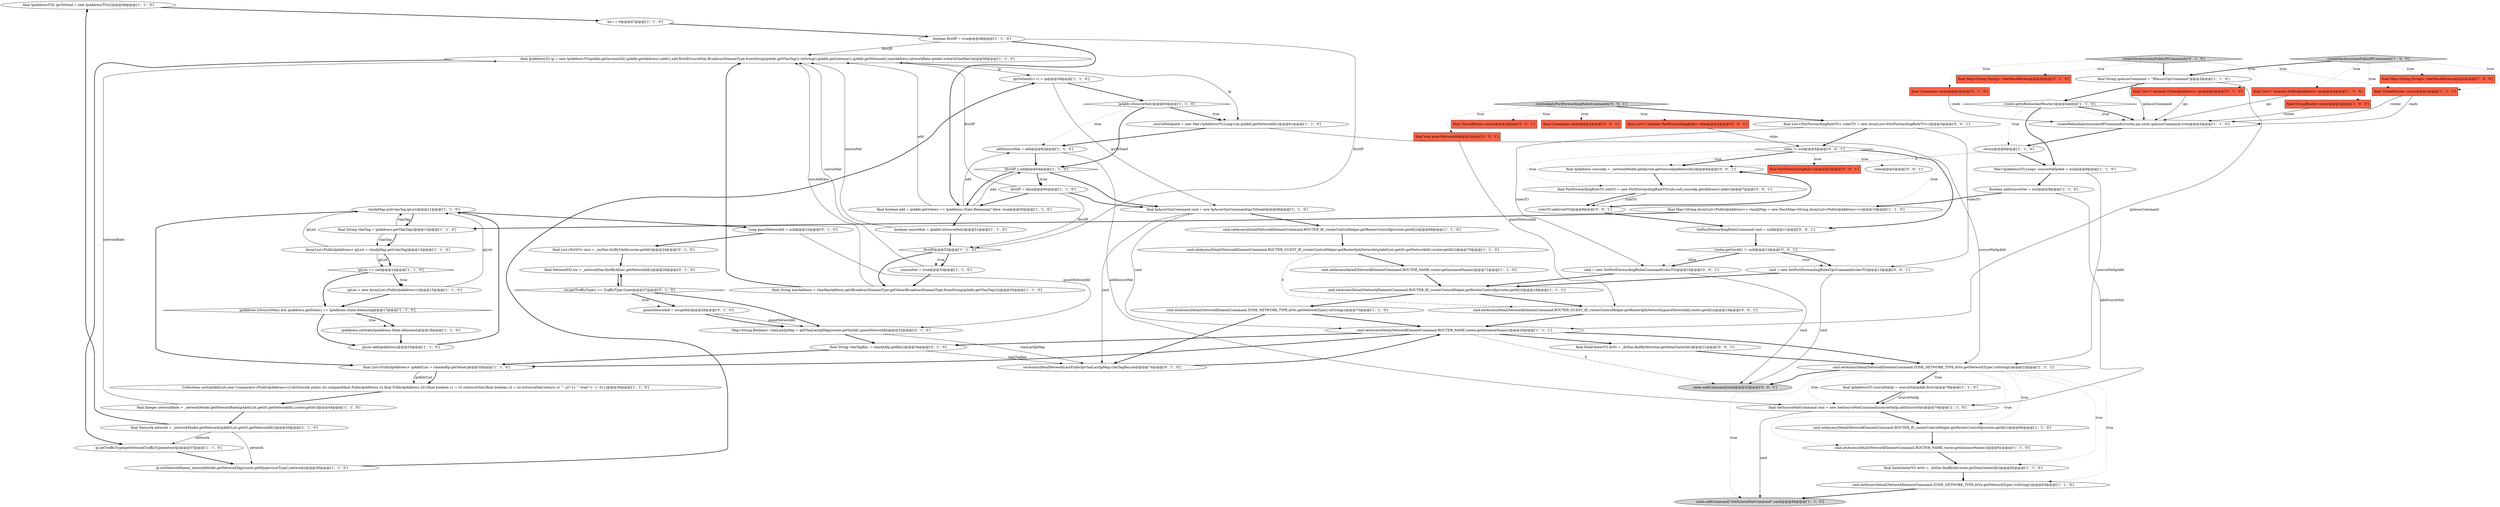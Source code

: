 digraph {
36 [style = filled, label = "final IpAddressTO(( ipsToSend = new IpAddressTO((((@@@46@@@['1', '1', '0']", fillcolor = white, shape = ellipse image = "AAA0AAABBB1BBB"];
69 [style = filled, label = "final List<? extends PortForwardingRule> rules@@@2@@@['0', '0', '1']", fillcolor = tomato, shape = box image = "AAA0AAABBB3BBB"];
33 [style = filled, label = "return@@@6@@@['1', '1', '0']", fillcolor = white, shape = ellipse image = "AAA0AAABBB1BBB"];
46 [style = filled, label = "ipList = new ArrayList<PublicIpAddress>()@@@15@@@['1', '1', '0']", fillcolor = white, shape = ellipse image = "AAA0AAABBB1BBB"];
6 [style = filled, label = "ipsToSend(i++( = ip@@@59@@@['1', '1', '0']", fillcolor = white, shape = ellipse image = "AAA0AAABBB1BBB"];
31 [style = filled, label = "cmd.setAccessDetail(NetworkElementCommand.ROUTER_IP,_routerControlHelper.getRouterControlIp(router.getId()))@@@80@@@['1', '1', '0']", fillcolor = white, shape = ellipse image = "AAA0AAABBB1BBB"];
39 [style = filled, label = "final IpAssocVpcCommand cmd = new IpAssocVpcCommand(ipsToSend)@@@68@@@['1', '1', '0']", fillcolor = white, shape = ellipse image = "AAA0AAABBB1BBB"];
62 [style = filled, label = "final NetworkVO nw = _networkDao.findById(nic.getNetworkId())@@@26@@@['0', '1', '0']", fillcolor = white, shape = ellipse image = "AAA1AAABBB2BBB"];
22 [style = filled, label = "final VirtualRouter router@@@2@@@['1', '1', '0']", fillcolor = tomato, shape = box image = "AAA0AAABBB1BBB"];
16 [style = filled, label = "ipAddress.isSourceNat() && ipAddress.getState() == IpAddress.State.Releasing@@@17@@@['1', '1', '0']", fillcolor = white, shape = diamond image = "AAA0AAABBB1BBB"];
35 [style = filled, label = "final String vlanTag = ipAddress.getVlanTag()@@@12@@@['1', '1', '0']", fillcolor = white, shape = ellipse image = "AAA0AAABBB1BBB"];
75 [style = filled, label = "cmds.addCommand(cmd)@@@23@@@['0', '0', '1']", fillcolor = lightgray, shape = ellipse image = "AAA0AAABBB3BBB"];
57 [style = filled, label = "Long guestNetworkId = null@@@23@@@['0', '1', '0']", fillcolor = white, shape = ellipse image = "AAA1AAABBB2BBB"];
50 [style = filled, label = "createVpcAssociatePublicIPCommands['1', '0', '0']", fillcolor = lightgray, shape = diamond image = "AAA0AAABBB1BBB"];
45 [style = filled, label = "sourceNat = true@@@53@@@['1', '1', '0']", fillcolor = white, shape = ellipse image = "AAA0AAABBB1BBB"];
48 [style = filled, label = "boolean sourceNat = ipAddr.isSourceNat()@@@51@@@['1', '1', '0']", fillcolor = white, shape = ellipse image = "AAA0AAABBB1BBB"];
32 [style = filled, label = "final List<PublicIpAddress> ipAddrList = vlanAndIp.getValue()@@@35@@@['1', '1', '0']", fillcolor = white, shape = ellipse image = "AAA0AAABBB1BBB"];
28 [style = filled, label = "ip.setNetworkName(_networkModel.getNetworkTag(router.getHypervisorType(),network))@@@58@@@['1', '1', '0']", fillcolor = white, shape = ellipse image = "AAA0AAABBB1BBB"];
81 [style = filled, label = "cmd = new SetPortForwardingRulesVpcCommand(rulesTO)@@@13@@@['0', '0', '1']", fillcolor = white, shape = ellipse image = "AAA0AAABBB3BBB"];
84 [style = filled, label = "router.getVpcId() != null@@@12@@@['0', '0', '1']", fillcolor = white, shape = diamond image = "AAA0AAABBB3BBB"];
11 [style = filled, label = "cmds.addCommand(\"SetSourceNatCommand\",cmd)@@@84@@@['1', '1', '0']", fillcolor = lightgray, shape = ellipse image = "AAA0AAABBB1BBB"];
29 [style = filled, label = "final String macAddress = vlanMacAddress.get(BroadcastDomainType.getValue(BroadcastDomainType.fromString(ipAddr.getVlanTag())))@@@55@@@['1', '1', '0']", fillcolor = white, shape = ellipse image = "AAA0AAABBB1BBB"];
74 [style = filled, label = "rules@@@5@@@['0', '0', '1']", fillcolor = white, shape = ellipse image = "AAA0AAABBB3BBB"];
13 [style = filled, label = "cmd.setAccessDetail(NetworkElementCommand.ROUTER_NAME,router.getInstanceName())@@@20@@@['1', '1', '1']", fillcolor = white, shape = ellipse image = "AAA0AAABBB1BBB"];
37 [style = filled, label = "final IpAddressTO ip = new IpAddressTO(ipAddr.getAccountId(),ipAddr.getAddress().addr(),add,firstIP,sourceNat,BroadcastDomainType.fromString(ipAddr.getVlanTag()).toString(),ipAddr.getGateway(),ipAddr.getNetmask(),macAddress,networkRate,ipAddr.isOneToOneNat())@@@56@@@['1', '1', '0']", fillcolor = white, shape = ellipse image = "AAA0AAABBB1BBB"];
43 [style = filled, label = "int i = 0@@@47@@@['1', '1', '0']", fillcolor = white, shape = ellipse image = "AAA0AAABBB1BBB"];
10 [style = filled, label = "cmd.setAccessDetail(NetworkElementCommand.ZONE_NETWORK_TYPE,dcVo.getNetworkType().toString())@@@73@@@['1', '1', '0']", fillcolor = white, shape = ellipse image = "AAA0AAABBB1BBB"];
85 [style = filled, label = "rulesTO.add(ruleTO)@@@8@@@['0', '0', '1']", fillcolor = white, shape = ellipse image = "AAA0AAABBB3BBB"];
59 [style = filled, label = "Map<String,Boolean> vlanLastIpMap = getVlanLastIpMap(router.getVpcId(),guestNetworkId)@@@32@@@['0', '1', '0']", fillcolor = white, shape = ellipse image = "AAA1AAABBB2BBB"];
25 [style = filled, label = "ArrayList<PublicIpAddress> ipList = vlanIpMap.get(vlanTag)@@@13@@@['1', '1', '0']", fillcolor = white, shape = ellipse image = "AAA0AAABBB1BBB"];
82 [style = filled, label = "rules != null@@@4@@@['0', '0', '1']", fillcolor = white, shape = diamond image = "AAA0AAABBB3BBB"];
56 [style = filled, label = "final List<NicVO> nics = _nicDao.listByVmId(router.getId())@@@24@@@['0', '1', '0']", fillcolor = white, shape = ellipse image = "AAA1AAABBB2BBB"];
12 [style = filled, label = "final List<? extends PublicIpAddress> ips@@@2@@@['1', '0', '0']", fillcolor = tomato, shape = box image = "AAA0AAABBB1BBB"];
15 [style = filled, label = "final Map<String,String> vlanMacAddress@@@2@@@['1', '0', '0']", fillcolor = tomato, shape = box image = "AAA0AAABBB1BBB"];
17 [style = filled, label = "final DataCenterVO dcVo = _dcDao.findById(router.getDataCenterId())@@@82@@@['1', '1', '0']", fillcolor = white, shape = ellipse image = "AAA0AAABBB1BBB"];
86 [style = filled, label = "cmd.setAccessDetail(NetworkElementCommand.ROUTER_GUEST_IP,_routerControlHelper.getRouterIpInNetwork(guestNetworkId,router.getId()))@@@19@@@['0', '0', '1']", fillcolor = white, shape = ellipse image = "AAA0AAABBB3BBB"];
55 [style = filled, label = "cmd.setAccessDetail(NetworkElementCommand.ROUTER_NAME,router.getInstanceName())@@@81@@@['1', '1', '0']", fillcolor = white, shape = ellipse image = "AAA0AAABBB1BBB"];
1 [style = filled, label = "Collections.sort(ipAddrList,new Comparator<PublicIpAddress>(){@Override public int compare(final PublicIpAddress o1,final PublicIpAddress o2){final boolean s1 = o1.isSourceNat()final boolean s2 = o2.isSourceNat()return s1 ^ s2? s1 ^ true? 1: -1: 0}})@@@36@@@['1', '1', '0']", fillcolor = white, shape = ellipse image = "AAA0AAABBB1BBB"];
80 [style = filled, label = "final List<PortForwardingRuleTO> rulesTO = new ArrayList<PortForwardingRuleTO>()@@@3@@@['0', '0', '1']", fillcolor = white, shape = ellipse image = "AAA0AAABBB3BBB"];
19 [style = filled, label = "ip.setTrafficType(getNetworkTrafficType(network))@@@57@@@['1', '1', '0']", fillcolor = white, shape = ellipse image = "AAA0AAABBB1BBB"];
40 [style = filled, label = "cmd.setAccessDetail(NetworkElementCommand.ROUTER_IP,_routerControlHelper.getRouterControlIp(router.getId()))@@@69@@@['1', '1', '0']", fillcolor = white, shape = ellipse image = "AAA0AAABBB1BBB"];
83 [style = filled, label = "createApplyPortForwardingRulesCommands['0', '0', '1']", fillcolor = lightgray, shape = diamond image = "AAA0AAABBB3BBB"];
54 [style = filled, label = "final String ipAssocCommand = \"IPAssocVpcCommand\"@@@3@@@['1', '1', '0']", fillcolor = white, shape = ellipse image = "AAA0AAABBB1BBB"];
58 [style = filled, label = "final String vlanTagKey = vlanAndIp.getKey()@@@34@@@['0', '1', '0']", fillcolor = white, shape = ellipse image = "AAA1AAABBB2BBB"];
18 [style = filled, label = "final Network network = _networkModel.getNetwork(ipAddrList.get(0).getNetworkId())@@@45@@@['1', '1', '0']", fillcolor = white, shape = ellipse image = "AAA0AAABBB1BBB"];
78 [style = filled, label = "final VirtualRouter router@@@2@@@['0', '0', '1']", fillcolor = tomato, shape = box image = "AAA0AAABBB3BBB"];
79 [style = filled, label = "final DataCenterVO dcVo = _dcDao.findById(router.getDataCenterId())@@@21@@@['0', '0', '1']", fillcolor = white, shape = ellipse image = "AAA0AAABBB3BBB"];
73 [style = filled, label = "final Commands cmds@@@2@@@['0', '0', '1']", fillcolor = tomato, shape = box image = "AAA0AAABBB3BBB"];
38 [style = filled, label = "Pair<IpAddressTO,Long> sourceNatIpAdd = null@@@8@@@['1', '1', '0']", fillcolor = white, shape = ellipse image = "AAA0AAABBB1BBB"];
64 [style = filled, label = "final Map<String,String> vlanMacAddress@@@2@@@['0', '1', '0']", fillcolor = tomato, shape = box image = "AAA0AAABBB2BBB"];
21 [style = filled, label = "ipAddress.setState(IpAddress.State.Allocated)@@@18@@@['1', '1', '0']", fillcolor = white, shape = ellipse image = "AAA0AAABBB1BBB"];
63 [style = filled, label = "final Commands cmds@@@2@@@['0', '1', '0']", fillcolor = tomato, shape = box image = "AAA0AAABBB2BBB"];
51 [style = filled, label = "final Integer networkRate = _networkModel.getNetworkRate(ipAddrList.get(0).getNetworkId(),router.getId())@@@44@@@['1', '1', '0']", fillcolor = white, shape = ellipse image = "AAA0AAABBB1BBB"];
47 [style = filled, label = "final SetSourceNatCommand cmd = new SetSourceNatCommand(sourceNatIp,addSourceNat)@@@79@@@['1', '1', '0']", fillcolor = white, shape = ellipse image = "AAA0AAABBB1BBB"];
2 [style = filled, label = "ipAddr.isSourceNat()@@@60@@@['1', '1', '0']", fillcolor = white, shape = diamond image = "AAA0AAABBB1BBB"];
53 [style = filled, label = "sourceNatIpAdd = new Pair<IpAddressTO,Long>(ip,ipAddr.getNetworkId())@@@61@@@['1', '1', '0']", fillcolor = white, shape = ellipse image = "AAA0AAABBB1BBB"];
5 [style = filled, label = "final boolean add = ipAddr.getState() == IpAddress.State.Releasing? false: true@@@50@@@['1', '1', '0']", fillcolor = white, shape = ellipse image = "AAA0AAABBB1BBB"];
70 [style = filled, label = "final IpAddress sourceIp = _networkModel.getIp(rule.getSourceIpAddressId())@@@6@@@['0', '0', '1']", fillcolor = white, shape = ellipse image = "AAA0AAABBB3BBB"];
30 [style = filled, label = "cmd.setAccessDetail(NetworkElementCommand.ROUTER_NAME,router.getInstanceName())@@@71@@@['1', '1', '0']", fillcolor = white, shape = ellipse image = "AAA0AAABBB1BBB"];
3 [style = filled, label = "final Map<String,ArrayList<PublicIpAddress>> vlanIpMap = new HashMap<String,ArrayList<PublicIpAddress>>()@@@10@@@['1', '1', '0']", fillcolor = white, shape = ellipse image = "AAA0AAABBB1BBB"];
44 [style = filled, label = "boolean firstIP = true@@@48@@@['1', '1', '0']", fillcolor = white, shape = ellipse image = "AAA0AAABBB1BBB"];
41 [style = filled, label = "ipList == null@@@14@@@['1', '1', '0']", fillcolor = white, shape = diamond image = "AAA0AAABBB1BBB"];
34 [style = filled, label = "cmd.setAccessDetail(NetworkElementCommand.ROUTER_IP,_routerControlHelper.getRouterControlIp(router.getId()))@@@18@@@['1', '1', '1']", fillcolor = white, shape = ellipse image = "AAA0AAABBB1BBB"];
42 [style = filled, label = "ipList.add(ipAddress)@@@20@@@['1', '1', '0']", fillcolor = white, shape = ellipse image = "AAA0AAABBB1BBB"];
26 [style = filled, label = "final IpAddressTO sourceNatIp = sourceNatIpAdd.first()@@@78@@@['1', '1', '0']", fillcolor = white, shape = ellipse image = "AAA0AAABBB1BBB"];
49 [style = filled, label = "cmd.setAccessDetail(NetworkElementCommand.ZONE_NETWORK_TYPE,dcVo.getNetworkType().toString())@@@22@@@['1', '1', '1']", fillcolor = white, shape = ellipse image = "AAA0AAABBB1BBB"];
60 [style = filled, label = "final List<? extends PublicIpAddress> ips@@@2@@@['0', '1', '0']", fillcolor = tomato, shape = box image = "AAA0AAABBB2BBB"];
65 [style = filled, label = "setAccessDetailNetworkLastPublicIp(vlanLastIpMap,vlanTagKey,cmd)@@@74@@@['0', '1', '0']", fillcolor = white, shape = ellipse image = "AAA1AAABBB2BBB"];
68 [style = filled, label = "cmd = new SetPortForwardingRulesCommand(rulesTO)@@@16@@@['0', '0', '1']", fillcolor = white, shape = ellipse image = "AAA0AAABBB3BBB"];
76 [style = filled, label = "final PortForwardingRule rule@@@5@@@['0', '0', '1']", fillcolor = tomato, shape = box image = "AAA0AAABBB3BBB"];
9 [style = filled, label = "cmd.setAccessDetail(NetworkElementCommand.ZONE_NETWORK_TYPE,dcVo.getNetworkType().toString())@@@83@@@['1', '1', '0']", fillcolor = white, shape = ellipse image = "AAA0AAABBB1BBB"];
67 [style = filled, label = "guestNetworkId = nw.getId()@@@28@@@['0', '1', '0']", fillcolor = white, shape = ellipse image = "AAA1AAABBB2BBB"];
7 [style = filled, label = "firstIP@@@52@@@['1', '1', '0']", fillcolor = white, shape = diamond image = "AAA0AAABBB1BBB"];
77 [style = filled, label = "final PortForwardingRuleTO ruleTO = new PortForwardingRuleTO(rule,null,sourceIp.getAddress().addr())@@@7@@@['0', '0', '1']", fillcolor = white, shape = ellipse image = "AAA0AAABBB3BBB"];
52 [style = filled, label = "Boolean addSourceNat = null@@@9@@@['1', '1', '0']", fillcolor = white, shape = ellipse image = "AAA0AAABBB1BBB"];
20 [style = filled, label = "firstIP = false@@@65@@@['1', '1', '0']", fillcolor = white, shape = ellipse image = "AAA0AAABBB1BBB"];
0 [style = filled, label = "!firstIP || add@@@64@@@['1', '1', '0']", fillcolor = white, shape = diamond image = "AAA0AAABBB1BBB"];
27 [style = filled, label = "vlanIpMap.put(vlanTag,ipList)@@@21@@@['1', '1', '0']", fillcolor = white, shape = ellipse image = "AAA0AAABBB1BBB"];
61 [style = filled, label = "createVpcAssociatePublicIPCommands['0', '1', '0']", fillcolor = lightgray, shape = diamond image = "AAA0AAABBB2BBB"];
24 [style = filled, label = "addSourceNat = add@@@62@@@['1', '1', '0']", fillcolor = white, shape = ellipse image = "AAA0AAABBB1BBB"];
72 [style = filled, label = "SetPortForwardingRulesCommand cmd = null@@@11@@@['0', '0', '1']", fillcolor = white, shape = ellipse image = "AAA0AAABBB3BBB"];
14 [style = filled, label = "createRedundantAssociateIPCommands(router,ips,cmds,ipAssocCommand,true)@@@5@@@['1', '1', '0']", fillcolor = white, shape = ellipse image = "AAA0AAABBB1BBB"];
71 [style = filled, label = "final long guestNetworkId@@@2@@@['0', '0', '1']", fillcolor = tomato, shape = box image = "AAA0AAABBB3BBB"];
23 [style = filled, label = "router.getIsRedundantRouter()@@@4@@@['1', '1', '0']", fillcolor = white, shape = diamond image = "AAA0AAABBB1BBB"];
66 [style = filled, label = "nw.getTrafficType() == TrafficType.Guest@@@27@@@['0', '1', '0']", fillcolor = white, shape = diamond image = "AAA1AAABBB2BBB"];
4 [style = filled, label = "cmd.setAccessDetail(NetworkElementCommand.ROUTER_GUEST_IP,_routerControlHelper.getRouterIpInNetwork(ipAddrList.get(0).getNetworkId(),router.getId()))@@@70@@@['1', '1', '0']", fillcolor = white, shape = ellipse image = "AAA0AAABBB1BBB"];
8 [style = filled, label = "final VirtualRouter router@@@2@@@['1', '0', '0']", fillcolor = tomato, shape = box image = "AAA0AAABBB1BBB"];
22->14 [style = solid, label="cmds"];
50->22 [style = dotted, label="true"];
20->37 [style = solid, label="firstIP"];
33->70 [style = dashed, label="0"];
8->14 [style = solid, label="router"];
19->28 [style = bold, label=""];
51->37 [style = solid, label="networkRate"];
40->4 [style = bold, label=""];
51->18 [style = bold, label=""];
66->67 [style = bold, label=""];
27->32 [style = bold, label=""];
62->66 [style = bold, label=""];
49->31 [style = dotted, label="true"];
84->81 [style = dotted, label="true"];
2->53 [style = bold, label=""];
53->49 [style = solid, label="sourceNatIpAdd"];
6->2 [style = bold, label=""];
57->56 [style = bold, label=""];
25->41 [style = solid, label="ipList"];
52->47 [style = solid, label="addSourceNat"];
28->6 [style = bold, label=""];
0->20 [style = bold, label=""];
37->19 [style = bold, label=""];
3->35 [style = bold, label=""];
34->10 [style = bold, label=""];
44->5 [style = bold, label=""];
38->49 [style = solid, label="sourceNatIpAdd"];
77->85 [style = solid, label="ruleTO"];
7->29 [style = bold, label=""];
10->65 [style = bold, label=""];
23->38 [style = bold, label=""];
59->58 [style = bold, label=""];
38->52 [style = bold, label=""];
25->41 [style = bold, label=""];
44->7 [style = solid, label="firstIP"];
39->65 [style = solid, label="cmd"];
82->70 [style = bold, label=""];
2->53 [style = dotted, label="true"];
43->44 [style = bold, label=""];
41->46 [style = bold, label=""];
4->86 [style = dashed, label="0"];
80->81 [style = solid, label="rulesTO"];
85->70 [style = bold, label=""];
41->46 [style = dotted, label="true"];
50->54 [style = bold, label=""];
83->80 [style = bold, label=""];
22->14 [style = solid, label="router"];
69->82 [style = solid, label="rules"];
66->62 [style = bold, label=""];
81->34 [style = bold, label=""];
21->42 [style = bold, label=""];
57->59 [style = solid, label="guestNetworkId"];
66->59 [style = bold, label=""];
68->34 [style = bold, label=""];
34->86 [style = bold, label=""];
79->49 [style = bold, label=""];
83->73 [style = dotted, label="true"];
24->0 [style = bold, label=""];
83->78 [style = dotted, label="true"];
49->26 [style = bold, label=""];
32->1 [style = bold, label=""];
59->65 [style = solid, label="vlanLastIpMap"];
46->16 [style = bold, label=""];
45->29 [style = bold, label=""];
20->39 [style = bold, label=""];
65->13 [style = bold, label=""];
25->27 [style = solid, label="ipList"];
41->16 [style = bold, label=""];
82->70 [style = dotted, label="true"];
47->31 [style = bold, label=""];
17->9 [style = bold, label=""];
0->20 [style = dotted, label="true"];
35->27 [style = solid, label="vlanTag"];
60->14 [style = solid, label="ips"];
61->64 [style = dotted, label="true"];
35->25 [style = bold, label=""];
83->71 [style = dotted, label="true"];
49->9 [style = dotted, label="true"];
46->27 [style = solid, label="ipList"];
53->24 [style = bold, label=""];
50->15 [style = dotted, label="true"];
58->32 [style = bold, label=""];
47->11 [style = solid, label="cmd"];
82->76 [style = dotted, label="true"];
82->74 [style = dotted, label="true"];
48->7 [style = bold, label=""];
2->24 [style = dotted, label="true"];
18->28 [style = solid, label="network"];
61->60 [style = dotted, label="true"];
42->27 [style = bold, label=""];
30->34 [style = bold, label=""];
66->67 [style = dotted, label="true"];
36->43 [style = bold, label=""];
54->13 [style = solid, label="ipAssocCommand"];
84->68 [style = bold, label=""];
0->39 [style = bold, label=""];
20->5 [style = bold, label=""];
54->14 [style = solid, label="ipAssocCommand"];
23->14 [style = dotted, label="true"];
31->55 [style = bold, label=""];
44->37 [style = solid, label="firstIP"];
16->42 [style = bold, label=""];
7->45 [style = dotted, label="true"];
37->6 [style = solid, label="ip"];
20->7 [style = solid, label="firstIP"];
10->13 [style = bold, label=""];
13->79 [style = bold, label=""];
35->25 [style = solid, label="vlanTag"];
85->72 [style = bold, label=""];
16->21 [style = dotted, label="true"];
52->3 [style = bold, label=""];
7->45 [style = bold, label=""];
18->19 [style = solid, label="network"];
33->38 [style = bold, label=""];
23->14 [style = bold, label=""];
71->86 [style = solid, label="guestNetworkId"];
48->37 [style = solid, label="sourceNat"];
82->77 [style = dotted, label="true"];
24->47 [style = solid, label="addSourceNat"];
2->0 [style = bold, label=""];
72->84 [style = bold, label=""];
70->77 [style = bold, label=""];
84->81 [style = bold, label=""];
23->33 [style = dotted, label="true"];
55->17 [style = bold, label=""];
61->22 [style = dotted, label="true"];
81->75 [style = solid, label="cmd"];
68->75 [style = solid, label="cmd"];
67->59 [style = bold, label=""];
49->17 [style = dotted, label="true"];
45->37 [style = solid, label="sourceNat"];
5->24 [style = solid, label="add"];
13->58 [style = bold, label=""];
86->13 [style = bold, label=""];
49->55 [style = dotted, label="true"];
1->51 [style = bold, label=""];
26->47 [style = bold, label=""];
27->57 [style = bold, label=""];
9->11 [style = bold, label=""];
49->75 [style = bold, label=""];
6->39 [style = solid, label="ipsToSend"];
80->68 [style = solid, label="rulesTO"];
63->14 [style = solid, label="cmds"];
56->62 [style = bold, label=""];
80->82 [style = bold, label=""];
29->37 [style = bold, label=""];
37->53 [style = solid, label="ip"];
82->85 [style = dotted, label="true"];
26->47 [style = solid, label="sourceNatIp"];
82->72 [style = bold, label=""];
58->65 [style = solid, label="vlanTagKey"];
29->37 [style = solid, label="macAddress"];
5->0 [style = solid, label="add"];
27->35 [style = bold, label=""];
50->12 [style = dotted, label="true"];
32->1 [style = solid, label="ipAddrList"];
13->49 [style = bold, label=""];
16->21 [style = bold, label=""];
54->23 [style = bold, label=""];
61->63 [style = dotted, label="true"];
50->8 [style = dotted, label="true"];
77->85 [style = bold, label=""];
14->33 [style = bold, label=""];
5->48 [style = bold, label=""];
67->59 [style = solid, label="guestNetworkId"];
61->54 [style = bold, label=""];
49->26 [style = dotted, label="true"];
18->36 [style = bold, label=""];
5->37 [style = solid, label="add"];
39->40 [style = bold, label=""];
49->47 [style = dotted, label="true"];
84->68 [style = dotted, label="false"];
0->5 [style = bold, label=""];
83->69 [style = dotted, label="true"];
13->32 [style = bold, label=""];
39->13 [style = solid, label="cmd"];
4->30 [style = bold, label=""];
12->14 [style = solid, label="ips"];
13->75 [style = dashed, label="0"];
49->11 [style = dotted, label="true"];
}
